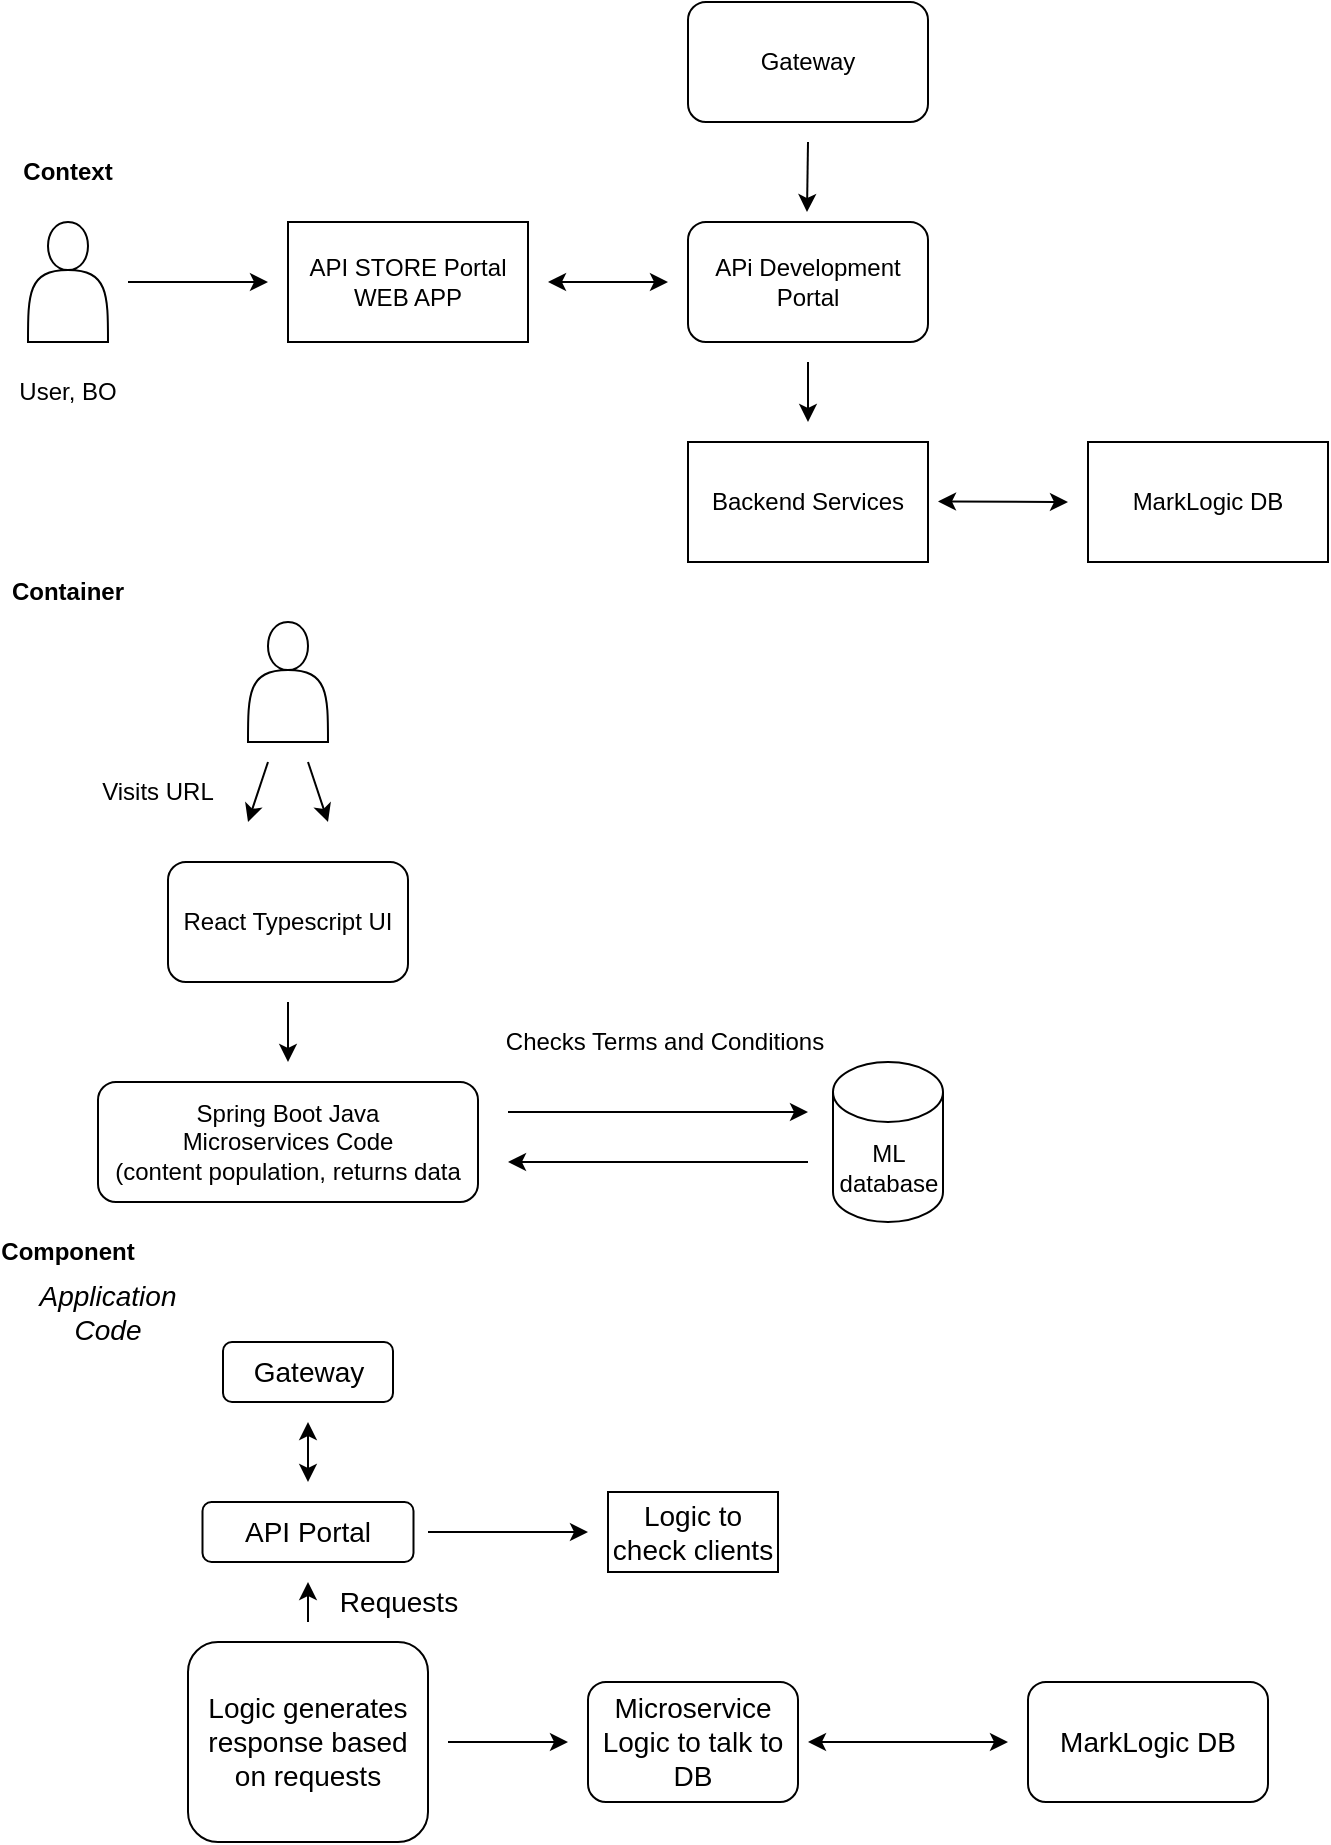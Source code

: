 <mxfile version="20.2.5" type="device"><diagram id="E2A3YB8S0NeMoo8jrp2w" name="Page-1"><mxGraphModel dx="1887" dy="1045" grid="1" gridSize="10" guides="1" tooltips="1" connect="1" arrows="1" fold="1" page="1" pageScale="1" pageWidth="850" pageHeight="1100" math="0" shadow="0"><root><mxCell id="0"/><mxCell id="1" parent="0"/><mxCell id="eukqjo0iJpd4dTnxn6US-1" value="Context" style="text;html=1;strokeColor=none;fillColor=none;align=center;verticalAlign=middle;whiteSpace=wrap;rounded=0;fontStyle=1" parent="1" vertex="1"><mxGeometry x="20" y="80" width="60" height="30" as="geometry"/></mxCell><mxCell id="eukqjo0iJpd4dTnxn6US-2" value="" style="shape=actor;whiteSpace=wrap;html=1;" parent="1" vertex="1"><mxGeometry x="30" y="120" width="40" height="60" as="geometry"/></mxCell><mxCell id="eukqjo0iJpd4dTnxn6US-3" value="User, BO" style="text;html=1;strokeColor=none;fillColor=none;align=center;verticalAlign=middle;whiteSpace=wrap;rounded=0;" parent="1" vertex="1"><mxGeometry x="20" y="190" width="60" height="30" as="geometry"/></mxCell><mxCell id="eukqjo0iJpd4dTnxn6US-4" value="" style="endArrow=classic;html=1;rounded=0;" parent="1" edge="1"><mxGeometry width="50" height="50" relative="1" as="geometry"><mxPoint x="80" y="150" as="sourcePoint"/><mxPoint x="150" y="150" as="targetPoint"/></mxGeometry></mxCell><mxCell id="eukqjo0iJpd4dTnxn6US-5" value="API STORE Portal WEB APP&lt;br&gt;" style="rounded=0;whiteSpace=wrap;html=1;" parent="1" vertex="1"><mxGeometry x="160" y="120" width="120" height="60" as="geometry"/></mxCell><mxCell id="eukqjo0iJpd4dTnxn6US-6" value="Backend Services&lt;br&gt;" style="rounded=0;whiteSpace=wrap;html=1;" parent="1" vertex="1"><mxGeometry x="360" y="230" width="120" height="60" as="geometry"/></mxCell><mxCell id="eukqjo0iJpd4dTnxn6US-8" value="MarkLogic DB" style="rounded=0;whiteSpace=wrap;html=1;" parent="1" vertex="1"><mxGeometry x="560" y="230" width="120" height="60" as="geometry"/></mxCell><mxCell id="eukqjo0iJpd4dTnxn6US-10" value="APi Development Portal" style="rounded=1;whiteSpace=wrap;html=1;" parent="1" vertex="1"><mxGeometry x="360" y="120" width="120" height="60" as="geometry"/></mxCell><mxCell id="eukqjo0iJpd4dTnxn6US-11" value="Gateway" style="rounded=1;whiteSpace=wrap;html=1;" parent="1" vertex="1"><mxGeometry x="360" y="10" width="120" height="60" as="geometry"/></mxCell><mxCell id="eukqjo0iJpd4dTnxn6US-12" value="" style="endArrow=classic;startArrow=classic;html=1;rounded=0;" parent="1" edge="1"><mxGeometry width="50" height="50" relative="1" as="geometry"><mxPoint x="290" y="150" as="sourcePoint"/><mxPoint x="350" y="150" as="targetPoint"/></mxGeometry></mxCell><mxCell id="eukqjo0iJpd4dTnxn6US-13" value="" style="endArrow=classic;startArrow=classic;html=1;rounded=0;" parent="1" edge="1"><mxGeometry width="50" height="50" relative="1" as="geometry"><mxPoint x="485" y="259.75" as="sourcePoint"/><mxPoint x="550" y="260" as="targetPoint"/></mxGeometry></mxCell><mxCell id="eukqjo0iJpd4dTnxn6US-16" value="" style="endArrow=classic;html=1;rounded=0;" parent="1" edge="1"><mxGeometry width="50" height="50" relative="1" as="geometry"><mxPoint x="420" y="190" as="sourcePoint"/><mxPoint x="420" y="220" as="targetPoint"/><Array as="points"/></mxGeometry></mxCell><mxCell id="eukqjo0iJpd4dTnxn6US-19" value="&lt;b&gt;Container&lt;/b&gt;" style="text;html=1;strokeColor=none;fillColor=none;align=center;verticalAlign=middle;whiteSpace=wrap;rounded=0;" parent="1" vertex="1"><mxGeometry x="20" y="290" width="60" height="30" as="geometry"/></mxCell><mxCell id="eukqjo0iJpd4dTnxn6US-20" value="" style="shape=actor;whiteSpace=wrap;html=1;" parent="1" vertex="1"><mxGeometry x="140" y="320" width="40" height="60" as="geometry"/></mxCell><mxCell id="eukqjo0iJpd4dTnxn6US-21" value="" style="endArrow=classic;html=1;rounded=0;" parent="1" edge="1"><mxGeometry width="50" height="50" relative="1" as="geometry"><mxPoint x="150" y="390" as="sourcePoint"/><mxPoint x="140" y="420" as="targetPoint"/></mxGeometry></mxCell><mxCell id="eukqjo0iJpd4dTnxn6US-22" value="" style="endArrow=classic;html=1;rounded=0;" parent="1" edge="1"><mxGeometry width="50" height="50" relative="1" as="geometry"><mxPoint x="170" y="390" as="sourcePoint"/><mxPoint x="180" y="420" as="targetPoint"/></mxGeometry></mxCell><mxCell id="eukqjo0iJpd4dTnxn6US-23" value="Visits URL" style="text;html=1;strokeColor=none;fillColor=none;align=center;verticalAlign=middle;whiteSpace=wrap;rounded=0;" parent="1" vertex="1"><mxGeometry x="65" y="390" width="60" height="30" as="geometry"/></mxCell><mxCell id="eukqjo0iJpd4dTnxn6US-25" style="edgeStyle=orthogonalEdgeStyle;rounded=0;orthogonalLoop=1;jettySize=auto;html=1;" parent="1" edge="1"><mxGeometry relative="1" as="geometry"><mxPoint x="160" y="540" as="targetPoint"/><Array as="points"><mxPoint x="160" y="530"/><mxPoint x="160" y="530"/></Array><mxPoint x="160" y="510" as="sourcePoint"/></mxGeometry></mxCell><mxCell id="eukqjo0iJpd4dTnxn6US-24" value="React Typescript UI" style="rounded=1;whiteSpace=wrap;html=1;" parent="1" vertex="1"><mxGeometry x="100" y="440" width="120" height="60" as="geometry"/></mxCell><mxCell id="eukqjo0iJpd4dTnxn6US-31" style="edgeStyle=orthogonalEdgeStyle;rounded=0;orthogonalLoop=1;jettySize=auto;html=1;" parent="1" edge="1"><mxGeometry relative="1" as="geometry"><mxPoint x="270" y="565" as="sourcePoint"/><mxPoint x="420" y="565" as="targetPoint"/></mxGeometry></mxCell><mxCell id="eukqjo0iJpd4dTnxn6US-26" value="Spring Boot Java&lt;br&gt;Microservices Code&lt;br&gt;(content population, returns data" style="rounded=1;whiteSpace=wrap;html=1;" parent="1" vertex="1"><mxGeometry x="65" y="550" width="190" height="60" as="geometry"/></mxCell><mxCell id="eukqjo0iJpd4dTnxn6US-30" style="edgeStyle=orthogonalEdgeStyle;rounded=0;orthogonalLoop=1;jettySize=auto;html=1;" parent="1" edge="1"><mxGeometry relative="1" as="geometry"><mxPoint x="270" y="590" as="targetPoint"/><mxPoint x="420" y="590" as="sourcePoint"/></mxGeometry></mxCell><mxCell id="eukqjo0iJpd4dTnxn6US-29" value="ML database" style="shape=cylinder3;whiteSpace=wrap;html=1;boundedLbl=1;backgroundOutline=1;size=15;" parent="1" vertex="1"><mxGeometry x="432.5" y="540" width="55" height="80" as="geometry"/></mxCell><mxCell id="eukqjo0iJpd4dTnxn6US-32" value="Checks Terms and Conditions" style="text;html=1;align=center;verticalAlign=middle;resizable=0;points=[];autosize=1;strokeColor=none;fillColor=none;" parent="1" vertex="1"><mxGeometry x="262.5" y="520" width="170" height="20" as="geometry"/></mxCell><mxCell id="eukqjo0iJpd4dTnxn6US-33" value="&lt;b&gt;Component&lt;/b&gt;" style="text;html=1;strokeColor=none;fillColor=none;align=center;verticalAlign=middle;whiteSpace=wrap;rounded=0;" parent="1" vertex="1"><mxGeometry x="20" y="620" width="60" height="30" as="geometry"/></mxCell><mxCell id="eukqjo0iJpd4dTnxn6US-34" value="&lt;i&gt;&lt;font style=&quot;font-size: 14px&quot;&gt;Application Code&lt;/font&gt;&lt;/i&gt;" style="text;html=1;strokeColor=none;fillColor=none;align=center;verticalAlign=middle;whiteSpace=wrap;rounded=0;" parent="1" vertex="1"><mxGeometry x="40" y="650" width="60" height="30" as="geometry"/></mxCell><mxCell id="eukqjo0iJpd4dTnxn6US-39" style="edgeStyle=orthogonalEdgeStyle;rounded=0;orthogonalLoop=1;jettySize=auto;html=1;fontSize=14;" parent="1" edge="1"><mxGeometry relative="1" as="geometry"><mxPoint x="170" y="800" as="targetPoint"/><mxPoint x="170" y="820" as="sourcePoint"/></mxGeometry></mxCell><mxCell id="eukqjo0iJpd4dTnxn6US-44" style="edgeStyle=orthogonalEdgeStyle;rounded=0;orthogonalLoop=1;jettySize=auto;html=1;fontSize=14;" parent="1" edge="1"><mxGeometry relative="1" as="geometry"><mxPoint x="300" y="880" as="targetPoint"/><mxPoint x="240" y="880" as="sourcePoint"/></mxGeometry></mxCell><mxCell id="eukqjo0iJpd4dTnxn6US-35" value="Logic generates response based on requests" style="rounded=1;whiteSpace=wrap;html=1;fontSize=14;" parent="1" vertex="1"><mxGeometry x="110" y="830" width="120" height="100" as="geometry"/></mxCell><mxCell id="eukqjo0iJpd4dTnxn6US-36" value="Gateway" style="rounded=1;whiteSpace=wrap;html=1;fontSize=14;" parent="1" vertex="1"><mxGeometry x="127.5" y="680" width="85" height="30" as="geometry"/></mxCell><mxCell id="eukqjo0iJpd4dTnxn6US-37" value="API Portal" style="rounded=1;whiteSpace=wrap;html=1;fontSize=14;" parent="1" vertex="1"><mxGeometry x="117.25" y="760" width="105.5" height="30" as="geometry"/></mxCell><mxCell id="eukqjo0iJpd4dTnxn6US-41" value="Requests" style="text;html=1;align=center;verticalAlign=middle;resizable=0;points=[];autosize=1;strokeColor=none;fillColor=none;fontSize=14;" parent="1" vertex="1"><mxGeometry x="180" y="800" width="70" height="20" as="geometry"/></mxCell><mxCell id="eukqjo0iJpd4dTnxn6US-43" value="Logic to check clients" style="rounded=0;whiteSpace=wrap;html=1;fontSize=14;" parent="1" vertex="1"><mxGeometry x="320" y="755" width="85" height="40" as="geometry"/></mxCell><mxCell id="eukqjo0iJpd4dTnxn6US-45" value="Microservice Logic to talk to DB" style="rounded=1;whiteSpace=wrap;html=1;fontSize=14;" parent="1" vertex="1"><mxGeometry x="310" y="850" width="105" height="60" as="geometry"/></mxCell><mxCell id="eukqjo0iJpd4dTnxn6US-46" value="MarkLogic DB" style="rounded=1;whiteSpace=wrap;html=1;fontSize=14;" parent="1" vertex="1"><mxGeometry x="530" y="850" width="120" height="60" as="geometry"/></mxCell><mxCell id="eukqjo0iJpd4dTnxn6US-48" value="" style="endArrow=classic;startArrow=classic;html=1;rounded=0;fontSize=14;" parent="1" edge="1"><mxGeometry width="50" height="50" relative="1" as="geometry"><mxPoint x="420" y="880" as="sourcePoint"/><mxPoint x="520" y="880" as="targetPoint"/><Array as="points"><mxPoint x="430" y="880"/></Array></mxGeometry></mxCell><mxCell id="eukqjo0iJpd4dTnxn6US-51" value="" style="endArrow=classic;startArrow=classic;html=1;rounded=0;fontSize=14;" parent="1" edge="1"><mxGeometry width="50" height="50" relative="1" as="geometry"><mxPoint x="170" y="750" as="sourcePoint"/><mxPoint x="170" y="720" as="targetPoint"/></mxGeometry></mxCell><mxCell id="89NLK_Jjf5l721DWE48W-1" value="" style="endArrow=classic;html=1;rounded=0;" edge="1" parent="1"><mxGeometry width="50" height="50" relative="1" as="geometry"><mxPoint x="420" y="80" as="sourcePoint"/><mxPoint x="419.5" y="115" as="targetPoint"/></mxGeometry></mxCell><mxCell id="89NLK_Jjf5l721DWE48W-2" style="edgeStyle=orthogonalEdgeStyle;rounded=0;orthogonalLoop=1;jettySize=auto;html=1;exitX=0.5;exitY=1;exitDx=0;exitDy=0;" edge="1" parent="1" source="eukqjo0iJpd4dTnxn6US-11" target="eukqjo0iJpd4dTnxn6US-11"><mxGeometry relative="1" as="geometry"/></mxCell><mxCell id="89NLK_Jjf5l721DWE48W-3" value="" style="endArrow=classic;html=1;rounded=0;" edge="1" parent="1"><mxGeometry width="50" height="50" relative="1" as="geometry"><mxPoint x="230" y="775" as="sourcePoint"/><mxPoint x="310" y="775" as="targetPoint"/></mxGeometry></mxCell></root></mxGraphModel></diagram></mxfile>